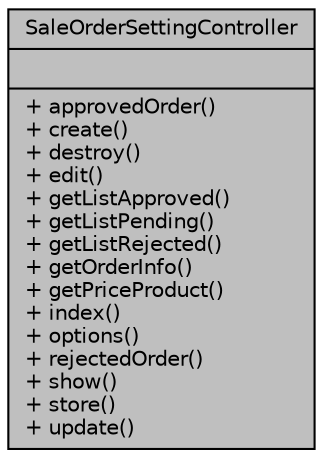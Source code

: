 digraph "SaleOrderSettingController"
{
 // LATEX_PDF_SIZE
  bgcolor="transparent";
  edge [fontname="Helvetica",fontsize="10",labelfontname="Helvetica",labelfontsize="10"];
  node [fontname="Helvetica",fontsize="10",shape=record];
  Node1 [label="{SaleOrderSettingController\n||+ approvedOrder()\l+ create()\l+ destroy()\l+ edit()\l+ getListApproved()\l+ getListPending()\l+ getListRejected()\l+ getOrderInfo()\l+ getPriceProduct()\l+ index()\l+ options()\l+ rejectedOrder()\l+ show()\l+ store()\l+ update()\l}",height=0.2,width=0.4,color="black", fillcolor="grey75", style="filled", fontcolor="black",tooltip="[descripción detallada]"];
}
